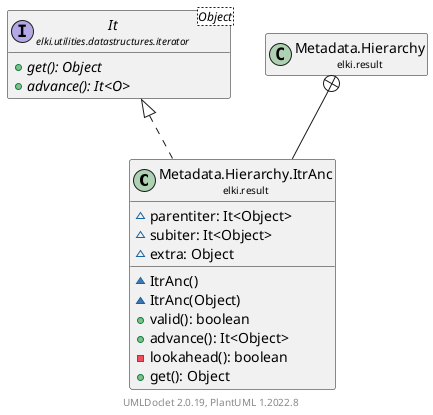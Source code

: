 @startuml
    remove .*\.(Instance|Par|Parameterizer|Factory)$
    set namespaceSeparator none
    hide empty fields
    hide empty methods

    class "<size:14>Metadata.Hierarchy.ItrAnc\n<size:10>elki.result" as elki.result.Metadata.Hierarchy.ItrAnc [[Metadata.Hierarchy.ItrAnc.html]] {
        ~parentiter: It<Object>
        ~subiter: It<Object>
        ~extra: Object
        ~ItrAnc()
        ~ItrAnc(Object)
        +valid(): boolean
        +advance(): It<Object>
        -lookahead(): boolean
        +get(): Object
    }

    interface "<size:14>It\n<size:10>elki.utilities.datastructures.iterator" as elki.utilities.datastructures.iterator.It<Object> [[../utilities/datastructures/iterator/It.html]] {
        {abstract} +get(): Object
        {abstract} +advance(): It<O>
    }
    class "<size:14>Metadata.Hierarchy\n<size:10>elki.result" as elki.result.Metadata.Hierarchy [[Metadata.Hierarchy.html]]

    elki.utilities.datastructures.iterator.It <|.. elki.result.Metadata.Hierarchy.ItrAnc
    elki.result.Metadata.Hierarchy +-- elki.result.Metadata.Hierarchy.ItrAnc

    center footer UMLDoclet 2.0.19, PlantUML 1.2022.8
@enduml
